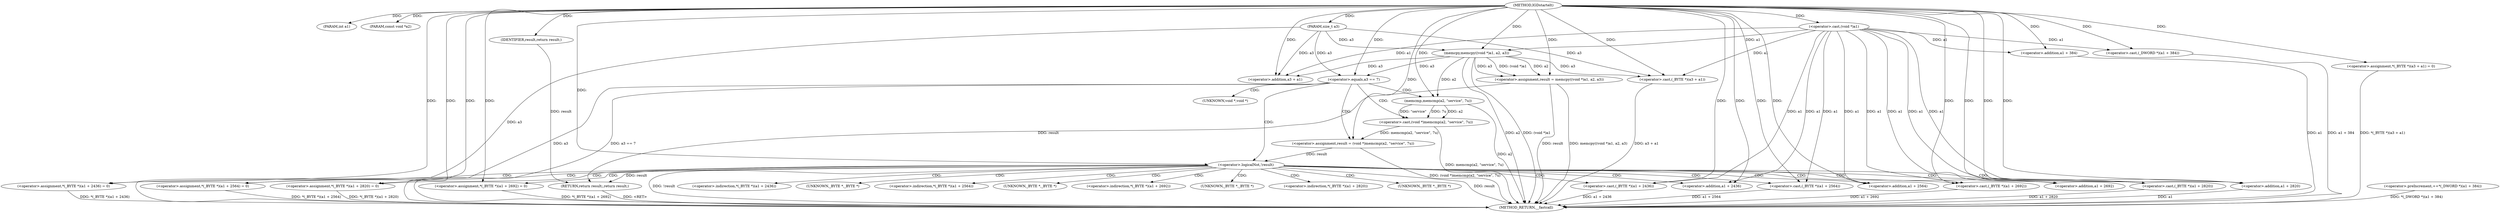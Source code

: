 digraph IGDstartelt {  
"1000102" [label = "(METHOD,IGDstartelt)" ]
"1000182" [label = "(METHOD_RETURN,__fastcall)" ]
"1000103" [label = "(PARAM,int a1)" ]
"1000104" [label = "(PARAM,const void *a2)" ]
"1000105" [label = "(PARAM,size_t a3)" ]
"1000108" [label = "(<operator>.assignment,result = memcpy((void *)a1, a2, a3))" ]
"1000110" [label = "(memcpy,memcpy((void *)a1, a2, a3))" ]
"1000111" [label = "(<operator>.cast,(void *)a1)" ]
"1000116" [label = "(<operator>.assignment,*(_BYTE *)(a3 + a1) = 0)" ]
"1000118" [label = "(<operator>.cast,(_BYTE *)(a3 + a1))" ]
"1000120" [label = "(<operator>.addition,a3 + a1)" ]
"1000124" [label = "(<operator>.preIncrement,++*(_DWORD *)(a1 + 384))" ]
"1000126" [label = "(<operator>.cast,(_DWORD *)(a1 + 384))" ]
"1000128" [label = "(<operator>.addition,a1 + 384)" ]
"1000132" [label = "(<operator>.equals,a3 == 7)" ]
"1000136" [label = "(<operator>.assignment,result = (void *)memcmp(a2, \"service\", 7u))" ]
"1000138" [label = "(<operator>.cast,(void *)memcmp(a2, \"service\", 7u))" ]
"1000140" [label = "(memcmp,memcmp(a2, \"service\", 7u))" ]
"1000145" [label = "(<operator>.logicalNot,!result)" ]
"1000148" [label = "(<operator>.assignment,*(_BYTE *)(a1 + 2436) = 0)" ]
"1000150" [label = "(<operator>.cast,(_BYTE *)(a1 + 2436))" ]
"1000152" [label = "(<operator>.addition,a1 + 2436)" ]
"1000156" [label = "(<operator>.assignment,*(_BYTE *)(a1 + 2564) = 0)" ]
"1000158" [label = "(<operator>.cast,(_BYTE *)(a1 + 2564))" ]
"1000160" [label = "(<operator>.addition,a1 + 2564)" ]
"1000164" [label = "(<operator>.assignment,*(_BYTE *)(a1 + 2692) = 0)" ]
"1000166" [label = "(<operator>.cast,(_BYTE *)(a1 + 2692))" ]
"1000168" [label = "(<operator>.addition,a1 + 2692)" ]
"1000172" [label = "(<operator>.assignment,*(_BYTE *)(a1 + 2820) = 0)" ]
"1000174" [label = "(<operator>.cast,(_BYTE *)(a1 + 2820))" ]
"1000176" [label = "(<operator>.addition,a1 + 2820)" ]
"1000180" [label = "(RETURN,return result;,return result;)" ]
"1000181" [label = "(IDENTIFIER,result,return result;)" ]
"1000139" [label = "(UNKNOWN,void *,void *)" ]
"1000149" [label = "(<operator>.indirection,*(_BYTE *)(a1 + 2436))" ]
"1000151" [label = "(UNKNOWN,_BYTE *,_BYTE *)" ]
"1000157" [label = "(<operator>.indirection,*(_BYTE *)(a1 + 2564))" ]
"1000159" [label = "(UNKNOWN,_BYTE *,_BYTE *)" ]
"1000165" [label = "(<operator>.indirection,*(_BYTE *)(a1 + 2692))" ]
"1000167" [label = "(UNKNOWN,_BYTE *,_BYTE *)" ]
"1000173" [label = "(<operator>.indirection,*(_BYTE *)(a1 + 2820))" ]
"1000175" [label = "(UNKNOWN,_BYTE *,_BYTE *)" ]
  "1000180" -> "1000182"  [ label = "DDG: <RET>"] 
  "1000126" -> "1000182"  [ label = "DDG: a1 + 384"] 
  "1000156" -> "1000182"  [ label = "DDG: *(_BYTE *)(a1 + 2564)"] 
  "1000150" -> "1000182"  [ label = "DDG: a1 + 2436"] 
  "1000136" -> "1000182"  [ label = "DDG: (void *)memcmp(a2, \"service\", 7u)"] 
  "1000110" -> "1000182"  [ label = "DDG: a2"] 
  "1000145" -> "1000182"  [ label = "DDG: result"] 
  "1000116" -> "1000182"  [ label = "DDG: *(_BYTE *)(a3 + a1)"] 
  "1000118" -> "1000182"  [ label = "DDG: a3 + a1"] 
  "1000108" -> "1000182"  [ label = "DDG: result"] 
  "1000105" -> "1000182"  [ label = "DDG: a3"] 
  "1000108" -> "1000182"  [ label = "DDG: memcpy((void *)a1, a2, a3)"] 
  "1000132" -> "1000182"  [ label = "DDG: a3"] 
  "1000148" -> "1000182"  [ label = "DDG: *(_BYTE *)(a1 + 2436)"] 
  "1000140" -> "1000182"  [ label = "DDG: a2"] 
  "1000124" -> "1000182"  [ label = "DDG: *(_DWORD *)(a1 + 384)"] 
  "1000176" -> "1000182"  [ label = "DDG: a1"] 
  "1000174" -> "1000182"  [ label = "DDG: a1 + 2820"] 
  "1000138" -> "1000182"  [ label = "DDG: memcmp(a2, \"service\", 7u)"] 
  "1000145" -> "1000182"  [ label = "DDG: !result"] 
  "1000172" -> "1000182"  [ label = "DDG: *(_BYTE *)(a1 + 2820)"] 
  "1000128" -> "1000182"  [ label = "DDG: a1"] 
  "1000158" -> "1000182"  [ label = "DDG: a1 + 2564"] 
  "1000110" -> "1000182"  [ label = "DDG: (void *)a1"] 
  "1000166" -> "1000182"  [ label = "DDG: a1 + 2692"] 
  "1000164" -> "1000182"  [ label = "DDG: *(_BYTE *)(a1 + 2692)"] 
  "1000132" -> "1000182"  [ label = "DDG: a3 == 7"] 
  "1000102" -> "1000103"  [ label = "DDG: "] 
  "1000102" -> "1000104"  [ label = "DDG: "] 
  "1000102" -> "1000105"  [ label = "DDG: "] 
  "1000110" -> "1000108"  [ label = "DDG: (void *)a1"] 
  "1000110" -> "1000108"  [ label = "DDG: a2"] 
  "1000110" -> "1000108"  [ label = "DDG: a3"] 
  "1000102" -> "1000108"  [ label = "DDG: "] 
  "1000111" -> "1000110"  [ label = "DDG: a1"] 
  "1000102" -> "1000111"  [ label = "DDG: "] 
  "1000102" -> "1000110"  [ label = "DDG: "] 
  "1000105" -> "1000110"  [ label = "DDG: a3"] 
  "1000102" -> "1000116"  [ label = "DDG: "] 
  "1000110" -> "1000118"  [ label = "DDG: a3"] 
  "1000105" -> "1000118"  [ label = "DDG: a3"] 
  "1000102" -> "1000118"  [ label = "DDG: "] 
  "1000111" -> "1000118"  [ label = "DDG: a1"] 
  "1000110" -> "1000120"  [ label = "DDG: a3"] 
  "1000105" -> "1000120"  [ label = "DDG: a3"] 
  "1000102" -> "1000120"  [ label = "DDG: "] 
  "1000111" -> "1000120"  [ label = "DDG: a1"] 
  "1000102" -> "1000126"  [ label = "DDG: "] 
  "1000111" -> "1000126"  [ label = "DDG: a1"] 
  "1000102" -> "1000128"  [ label = "DDG: "] 
  "1000111" -> "1000128"  [ label = "DDG: a1"] 
  "1000105" -> "1000132"  [ label = "DDG: a3"] 
  "1000102" -> "1000132"  [ label = "DDG: "] 
  "1000110" -> "1000132"  [ label = "DDG: a3"] 
  "1000138" -> "1000136"  [ label = "DDG: memcmp(a2, \"service\", 7u)"] 
  "1000102" -> "1000136"  [ label = "DDG: "] 
  "1000140" -> "1000138"  [ label = "DDG: a2"] 
  "1000140" -> "1000138"  [ label = "DDG: \"service\""] 
  "1000140" -> "1000138"  [ label = "DDG: 7u"] 
  "1000110" -> "1000140"  [ label = "DDG: a2"] 
  "1000102" -> "1000140"  [ label = "DDG: "] 
  "1000136" -> "1000145"  [ label = "DDG: result"] 
  "1000102" -> "1000145"  [ label = "DDG: "] 
  "1000102" -> "1000148"  [ label = "DDG: "] 
  "1000102" -> "1000150"  [ label = "DDG: "] 
  "1000111" -> "1000150"  [ label = "DDG: a1"] 
  "1000102" -> "1000152"  [ label = "DDG: "] 
  "1000111" -> "1000152"  [ label = "DDG: a1"] 
  "1000102" -> "1000156"  [ label = "DDG: "] 
  "1000102" -> "1000158"  [ label = "DDG: "] 
  "1000111" -> "1000158"  [ label = "DDG: a1"] 
  "1000102" -> "1000160"  [ label = "DDG: "] 
  "1000111" -> "1000160"  [ label = "DDG: a1"] 
  "1000102" -> "1000164"  [ label = "DDG: "] 
  "1000102" -> "1000166"  [ label = "DDG: "] 
  "1000111" -> "1000166"  [ label = "DDG: a1"] 
  "1000102" -> "1000168"  [ label = "DDG: "] 
  "1000111" -> "1000168"  [ label = "DDG: a1"] 
  "1000102" -> "1000172"  [ label = "DDG: "] 
  "1000102" -> "1000174"  [ label = "DDG: "] 
  "1000111" -> "1000174"  [ label = "DDG: a1"] 
  "1000102" -> "1000176"  [ label = "DDG: "] 
  "1000111" -> "1000176"  [ label = "DDG: a1"] 
  "1000181" -> "1000180"  [ label = "DDG: result"] 
  "1000108" -> "1000180"  [ label = "DDG: result"] 
  "1000145" -> "1000180"  [ label = "DDG: result"] 
  "1000102" -> "1000181"  [ label = "DDG: "] 
  "1000132" -> "1000140"  [ label = "CDG: "] 
  "1000132" -> "1000139"  [ label = "CDG: "] 
  "1000132" -> "1000138"  [ label = "CDG: "] 
  "1000132" -> "1000136"  [ label = "CDG: "] 
  "1000132" -> "1000145"  [ label = "CDG: "] 
  "1000145" -> "1000176"  [ label = "CDG: "] 
  "1000145" -> "1000175"  [ label = "CDG: "] 
  "1000145" -> "1000174"  [ label = "CDG: "] 
  "1000145" -> "1000173"  [ label = "CDG: "] 
  "1000145" -> "1000172"  [ label = "CDG: "] 
  "1000145" -> "1000168"  [ label = "CDG: "] 
  "1000145" -> "1000167"  [ label = "CDG: "] 
  "1000145" -> "1000166"  [ label = "CDG: "] 
  "1000145" -> "1000165"  [ label = "CDG: "] 
  "1000145" -> "1000164"  [ label = "CDG: "] 
  "1000145" -> "1000160"  [ label = "CDG: "] 
  "1000145" -> "1000159"  [ label = "CDG: "] 
  "1000145" -> "1000158"  [ label = "CDG: "] 
  "1000145" -> "1000157"  [ label = "CDG: "] 
  "1000145" -> "1000156"  [ label = "CDG: "] 
  "1000145" -> "1000152"  [ label = "CDG: "] 
  "1000145" -> "1000151"  [ label = "CDG: "] 
  "1000145" -> "1000150"  [ label = "CDG: "] 
  "1000145" -> "1000149"  [ label = "CDG: "] 
  "1000145" -> "1000148"  [ label = "CDG: "] 
}
